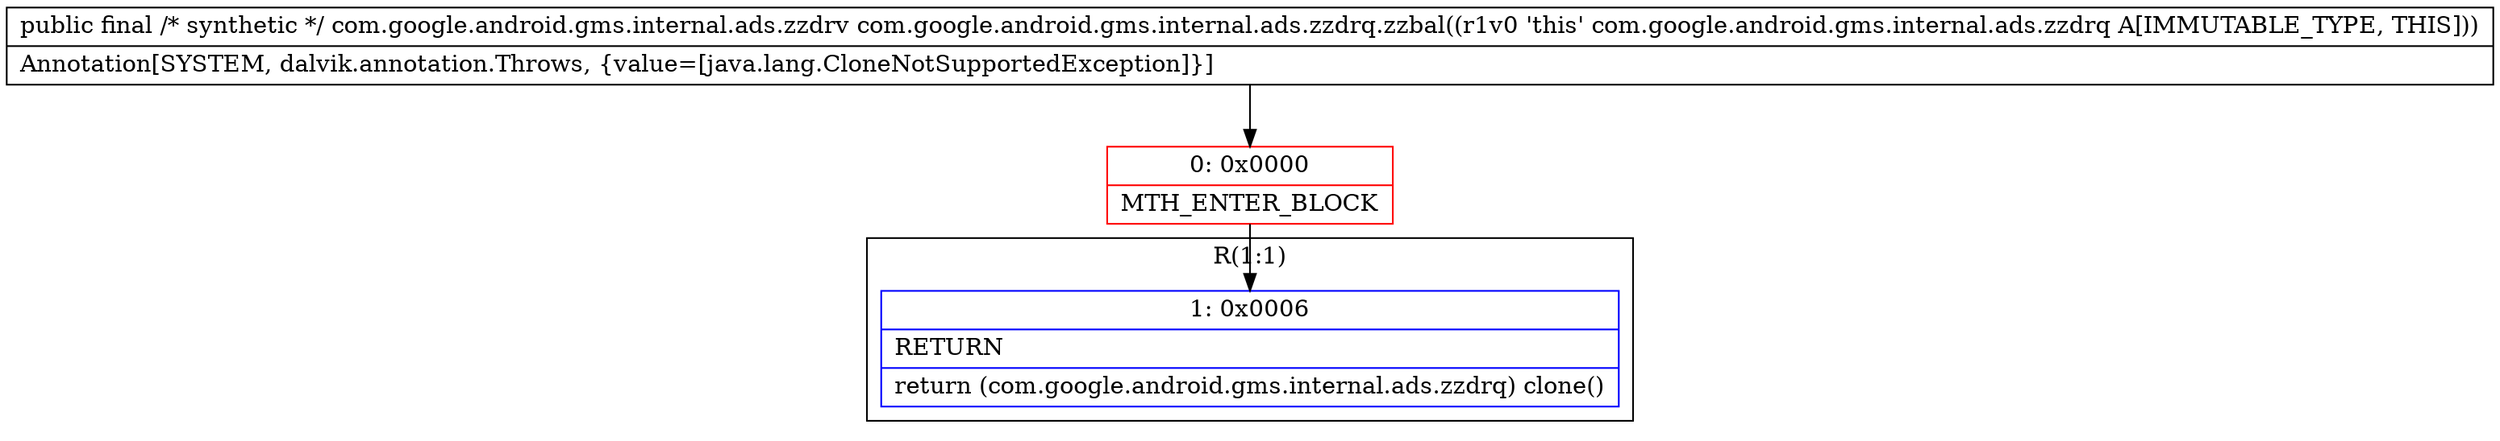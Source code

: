 digraph "CFG forcom.google.android.gms.internal.ads.zzdrq.zzbal()Lcom\/google\/android\/gms\/internal\/ads\/zzdrv;" {
subgraph cluster_Region_1438423370 {
label = "R(1:1)";
node [shape=record,color=blue];
Node_1 [shape=record,label="{1\:\ 0x0006|RETURN\l|return (com.google.android.gms.internal.ads.zzdrq) clone()\l}"];
}
Node_0 [shape=record,color=red,label="{0\:\ 0x0000|MTH_ENTER_BLOCK\l}"];
MethodNode[shape=record,label="{public final \/* synthetic *\/ com.google.android.gms.internal.ads.zzdrv com.google.android.gms.internal.ads.zzdrq.zzbal((r1v0 'this' com.google.android.gms.internal.ads.zzdrq A[IMMUTABLE_TYPE, THIS]))  | Annotation[SYSTEM, dalvik.annotation.Throws, \{value=[java.lang.CloneNotSupportedException]\}]\l}"];
MethodNode -> Node_0;
Node_0 -> Node_1;
}

